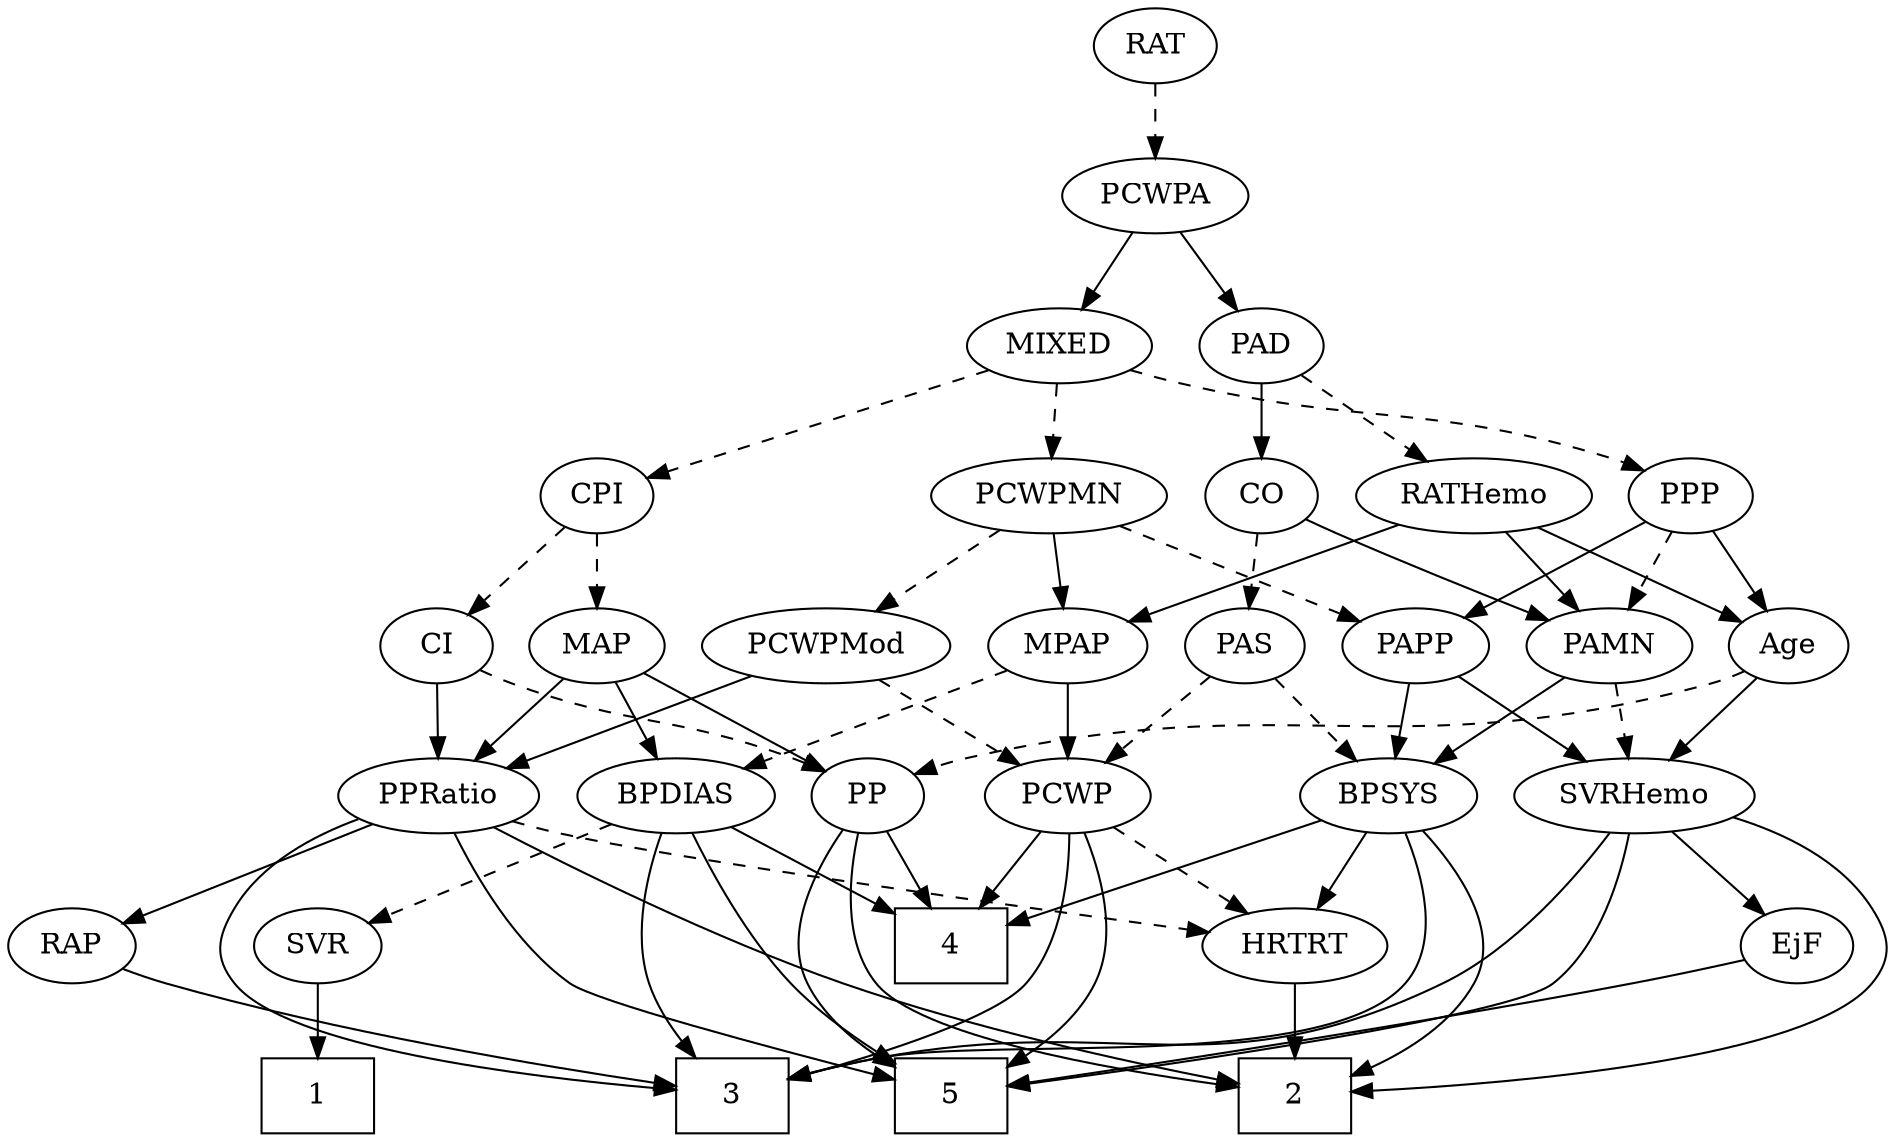 strict digraph {
	graph [bb="0,0,882.95,540"];
	node [label="\N"];
	1	[height=0.5,
		pos="27.948,18",
		shape=box,
		width=0.75];
	2	[height=0.5,
		pos="639.95,18",
		shape=box,
		width=0.75];
	3	[height=0.5,
		pos="245.95,18",
		shape=box,
		width=0.75];
	4	[height=0.5,
		pos="440.95,90",
		shape=box,
		width=0.75];
	5	[height=0.5,
		pos="457.95,18",
		shape=box,
		width=0.75];
	Age	[height=0.5,
		pos="611.95,234",
		width=0.75];
	SVRHemo	[height=0.5,
		pos="697.95,162",
		width=1.3902];
	Age -> SVRHemo	[pos="e,678.71,178.65 628.53,219.5 640.52,209.74 657,196.33 670.89,185.02",
		style=solid];
	PP	[height=0.5,
		pos="378.95,162",
		width=0.75];
	Age -> PP	[pos="e,404.27,168.29 590.9,222.29 586.05,220.05 580.88,217.81 575.95,216 520.59,195.67 453.91,179.36 414.05,170.45",
		style=dashed];
	EjF	[height=0.5,
		pos="762.95,90",
		width=0.75];
	EjF -> 5	[pos="e,484.98,22.647 741.11,79.02 734.99,76.482 728.29,73.93 721.95,72 642.66,47.857 546.58,31.735 494.99,24.103",
		style=solid];
	RAP	[height=0.5,
		pos="215.95,90",
		width=0.77632];
	RAP -> 3	[pos="e,238.47,36.447 223.06,72.411 226.47,64.454 230.64,54.722 234.48,45.756",
		style=solid];
	MIXED	[height=0.5,
		pos="507.95,378",
		width=1.1193];
	CPI	[height=0.5,
		pos="329.95,306",
		width=0.75];
	MIXED -> CPI	[pos="e,352.6,315.91 478.55,365.44 446.52,352.84 395.41,332.74 362.27,319.71",
		style=dashed];
	PCWPMN	[height=0.5,
		pos="492.95,306",
		width=1.3902];
	MIXED -> PCWPMN	[pos="e,496.65,324.28 504.32,360.05 502.65,352.26 500.62,342.82 498.75,334.08",
		style=dashed];
	PPP	[height=0.5,
		pos="703.95,306",
		width=0.75];
	MIXED -> PPP	[pos="e,682.82,317.5 540.85,367.38 573.49,357.54 624.75,341.28 667.95,324 669.78,323.27 671.64,322.49 673.52,321.68",
		style=dashed];
	MPAP	[height=0.5,
		pos="409.95,234",
		width=0.97491];
	BPDIAS	[height=0.5,
		pos="160.95,162",
		width=1.1735];
	MPAP -> BPDIAS	[pos="e,196.93,171.77 383.13,222.07 377.5,219.94 371.56,217.8 365.95,216 336.58,206.57 257.63,186.73 206.71,174.18",
		style=dashed];
	PCWP	[height=0.5,
		pos="514.95,162",
		width=0.97491];
	MPAP -> PCWP	[pos="e,494.15,176.87 430.44,219.34 446.1,208.9 467.89,194.37 485.42,182.68",
		style=solid];
	BPSYS	[height=0.5,
		pos="803.95,162",
		width=1.0471];
	BPSYS -> 2	[pos="e,666.96,21.115 828.83,148.46 843.75,139.45 861.43,125.76 869.95,108 876.87,93.573 879.91,84.52 869.95,72 846.24,42.206 735.74,27.739 \
676.96,22.047",
		style=solid];
	BPSYS -> 3	[pos="e,273.08,21.63 808.81,144.04 813.4,123.99 817.18,90.963 798.95,72 769.78,41.67 463.83,40.023 421.95,36 374.18,31.412 319.12,26.088 \
283.49,22.638",
		style=solid];
	BPSYS -> 4	[pos="e,468.35,93.904 775.88,149.91 769.71,147.74 763.16,145.63 756.95,144 657.97,118.03 538.07,102.01 478.43,95.059",
		style=solid];
	HRTRT	[height=0.5,
		pos="639.95,90",
		width=1.1013];
	BPSYS -> HRTRT	[pos="e,667.89,102.93 776.87,149.44 749.69,137.84 707.63,119.89 677.3,106.94",
		style=solid];
	PAD	[height=0.5,
		pos="609.95,378",
		width=0.79437];
	CO	[height=0.5,
		pos="775.95,306",
		width=0.75];
	PAD -> CO	[pos="e,754.71,317.26 633.59,367.8 659.77,357.52 703.13,340.18 739.95,324 741.75,323.21 743.6,322.38 745.46,321.54",
		style=solid];
	RATHemo	[height=0.5,
		pos="609.95,306",
		width=1.3721];
	PAD -> RATHemo	[pos="e,609.95,324.1 609.95,359.7 609.95,351.98 609.95,342.71 609.95,334.11",
		style=dashed];
	PAS	[height=0.5,
		pos="855.95,234",
		width=0.75];
	CO -> PAS	[pos="e,840.17,248.8 791.75,291.17 803.37,281.01 819.34,267.03 832.45,255.56",
		style=dashed];
	PAMN	[height=0.5,
		pos="774.95,234",
		width=1.011];
	CO -> PAMN	[pos="e,775.19,252.1 775.7,287.7 775.59,279.98 775.46,270.71 775.33,262.11",
		style=solid];
	PAS -> BPSYS	[pos="e,816.18,179.47 844.41,217.46 837.93,208.74 829.69,197.65 822.34,187.76",
		style=dashed];
	PAS -> PCWP	[pos="e,548.3,167.64 835.39,222.13 830.44,219.84 825.09,217.63 819.95,216 771.9,200.79 630.58,179.42 558.42,169.08",
		style=dashed];
	PAMN -> BPSYS	[pos="e,796.99,179.79 781.97,216.05 785.32,207.97 789.4,198.12 793.13,189.11",
		style=solid];
	PAMN -> SVRHemo	[pos="e,715.42,178.89 758.24,217.81 747.96,208.47 734.59,196.31 723.06,185.83",
		style=dashed];
	RATHemo -> Age	[pos="e,611.46,252.1 610.44,287.7 610.66,279.98 610.93,270.71 611.17,262.11",
		style=solid];
	RATHemo -> MPAP	[pos="e,436.87,245.61 574.49,293.41 542.77,282.94 495.09,266.93 453.95,252 451.44,251.09 448.85,250.13 446.25,249.16",
		style=solid];
	RATHemo -> PAMN	[pos="e,748.14,246.37 640.98,291.83 668.74,280.06 709.45,262.79 738.7,250.38",
		style=solid];
	MAP	[height=0.5,
		pos="253.95,234",
		width=0.84854];
	CPI -> MAP	[pos="e,269.83,249.63 314.57,290.83 303.89,281 289.48,267.72 277.38,256.58",
		style=dashed];
	CI	[height=0.5,
		pos="329.95,234",
		width=0.75];
	CPI -> CI	[pos="e,329.95,252.1 329.95,287.7 329.95,279.98 329.95,270.71 329.95,262.11",
		style=dashed];
	RAT	[height=0.5,
		pos="550.95,522",
		width=0.75827];
	PCWPA	[height=0.5,
		pos="550.95,450",
		width=1.1555];
	RAT -> PCWPA	[pos="e,550.95,468.1 550.95,503.7 550.95,495.98 550.95,486.71 550.95,478.11",
		style=dashed];
	SVR	[height=0.5,
		pos="27.948,90",
		width=0.77632];
	SVR -> 1	[pos="e,27.948,36.104 27.948,71.697 27.948,63.983 27.948,54.712 27.948,46.112",
		style=solid];
	PCWPMod	[height=0.5,
		pos="514.95,234",
		width=1.4443];
	PPRatio	[height=0.5,
		pos="279.95,162",
		width=1.1013];
	PCWPMod -> PPRatio	[pos="e,312.24,172.62 476.93,221.68 434.51,209.04 366.07,188.65 322.05,175.54",
		style=solid];
	PCWPMod -> PCWP	[pos="e,514.95,180.1 514.95,215.7 514.95,207.98 514.95,198.71 514.95,190.11",
		style=dashed];
	PCWPA -> MIXED	[pos="e,518.06,395.47 540.76,432.41 535.56,423.95 529.14,413.49 523.35,404.08",
		style=solid];
	PCWPA -> PAD	[pos="e,597.15,394.19 564.63,432.76 572.37,423.59 582.16,411.96 590.67,401.88",
		style=solid];
	PCWPMN -> MPAP	[pos="e,427.57,249.86 474.11,289.12 462.66,279.45 447.88,266.99 435.39,256.46",
		style=solid];
	PCWPMN -> PCWPMod	[pos="e,509.52,252.28 498.27,288.05 500.72,280.26 503.69,270.82 506.44,262.08",
		style=dashed];
	PAPP	[height=0.5,
		pos="688.95,234",
		width=0.88464];
	PCWPMN -> PAPP	[pos="e,664.33,245.5 528.88,293.43 560.45,283.1 607.51,267.28 647.95,252 650.2,251.15 652.51,250.25 654.83,249.34",
		style=dashed];
	SVRHemo -> 2	[pos="e,667.11,19.075 737.84,151.04 759.99,143.25 785.68,129.95 798.95,108 807.23,94.308 808.3,84.98 798.95,72 771.34,33.702 714.86,22.66 \
677.2,19.709",
		style=solid];
	SVRHemo -> 3	[pos="e,272.99,22.579 669.41,147.09 623.49,124.87 534.99,82.774 501.95,72 426.01,47.239 333.5,31.475 283.09,24.04",
		style=solid];
	SVRHemo -> 5	[pos="e,485.25,21.346 701.55,143.97 704.67,124.16 706.31,91.68 688.95,72 663.71,43.405 553.91,28.432 495.23,22.347",
		style=solid];
	SVRHemo -> EjF	[pos="e,749.28,105.72 713.02,144.76 721.75,135.37 732.86,123.41 742.38,113.15",
		style=solid];
	BPDIAS -> 3	[pos="e,218.91,20.654 140.78,145.83 119.35,127.81 90.735,97.049 107.95,72 130.44,39.267 176.17,26.741 208.82,21.953",
		style=solid];
	BPDIAS -> 4	[pos="e,413.73,97.804 196.41,152.13 249.63,138.83 349.69,113.81 403.86,100.27",
		style=solid];
	BPDIAS -> 5	[pos="e,430.67,20.407 159.22,143.99 158.2,123.9 159.89,90.837 178.95,72 212.57,38.775 352.34,25.588 420.39,21.061",
		style=solid];
	BPDIAS -> SVR	[pos="e,49.132,102.15 135.3,147.5 113.28,135.91 81.488,119.18 58.217,106.93",
		style=dashed];
	MAP -> BPDIAS	[pos="e,180.89,178.01 235.57,219.17 222.26,209.15 204.03,195.43 188.92,184.05",
		style=solid];
	MAP -> PP	[pos="e,358.98,174.18 275.44,220.97 296.05,209.42 327.32,191.91 350.1,179.16",
		style=solid];
	MAP -> PPRatio	[pos="e,273.71,179.79 260.24,216.05 263.21,208.06 266.82,198.33 270.14,189.4",
		style=solid];
	PP -> 2	[pos="e,612.62,21.699 379.03,143.96 380.08,123.84 385,90.737 404.95,72 433.2,45.458 543.75,29.565 602.61,22.816",
		style=solid];
	PP -> 4	[pos="e,425.85,108.04 392.1,146.15 399.97,137.26 410.18,125.74 419.22,115.53",
		style=solid];
	PP -> 5	[pos="e,430.87,27.564 372.42,144.4 366.15,125.59 359.33,94.599 371.95,72 382.58,52.962 403.17,39.915 421.53,31.53",
		style=solid];
	PPP -> Age	[pos="e,629.17,248.11 686.64,291.83 672.76,281.27 653.08,266.3 637.41,254.37",
		style=solid];
	PPP -> PAMN	[pos="e,759.27,250.46 718.66,290.5 728.3,281 741.09,268.38 752.04,257.58",
		style=dashed];
	PPP -> PAPP	[pos="e,692.65,252.28 700.32,288.05 698.65,280.26 696.62,270.82 694.75,262.08",
		style=solid];
	PPRatio -> 2	[pos="e,612.79,22.747 293.5,144.68 311.35,124.33 344.76,90.025 380.95,72 419.49,52.802 540.68,33.273 602.66,24.212",
		style=solid];
	PPRatio -> 3	[pos="e,218.65,32.684 245.36,152.83 222.15,145.35 193.29,131.72 178.95,108 170.67,94.308 171.98,86.402 178.95,72 185.67,58.116 197.98,\
46.766 210.24,38.182",
		style=solid];
	PPRatio -> 5	[pos="e,430.7,19.761 278.18,143.73 277.15,124.01 278.63,91.894 295.95,72 327.29,35.99 383.47,24.318 420.73,20.61",
		style=solid];
	PPRatio -> RAP	[pos="e,229.54,105.86 265.42,145.12 256.84,135.73 245.84,123.7 236.39,113.36",
		style=solid];
	PPRatio -> HRTRT	[pos="e,602.7,96.58 312.51,151.63 322.26,148.99 333,146.23 342.95,144 430.46,124.42 533.77,107.32 592.6,98.147",
		style=dashed];
	PCWP -> 3	[pos="e,272.97,22.107 512.38,143.82 508.43,123.56 498.86,90.321 476.95,72 447.83,47.65 340.68,30.868 283.11,23.394",
		style=solid];
	PCWP -> 4	[pos="e,459.05,108.13 498.89,145.81 489.45,136.88 477.3,125.38 466.56,115.23",
		style=solid];
	PCWP -> 5	[pos="e,481.09,36.001 517.45,143.77 519.37,125.21 520.2,95.216 509.95,72 505.11,61.056 496.95,51.081 488.5,42.811",
		style=solid];
	PCWP -> HRTRT	[pos="e,615.89,104.47 537.87,148.16 557.24,137.32 585.21,121.65 606.98,109.46",
		style=dashed];
	CI -> PP	[pos="e,368.1,178.49 340.82,217.46 347.1,208.49 355.13,197.02 362.21,186.92",
		style=dashed];
	CI -> PPRatio	[pos="e,291.71,179.47 318.85,217.46 312.62,208.74 304.7,197.65 297.63,187.76",
		style=solid];
	PAPP -> BPSYS	[pos="e,781.71,176.54 709.77,220.32 727.4,209.6 752.91,194.06 772.94,181.87",
		style=solid];
	PAPP -> SVRHemo	[pos="e,695.75,180.1 691.17,215.7 692.16,207.98 693.36,198.71 694.46,190.11",
		style=solid];
	HRTRT -> 2	[pos="e,639.95,36.104 639.95,71.697 639.95,63.983 639.95,54.712 639.95,46.112",
		style=solid];
}
